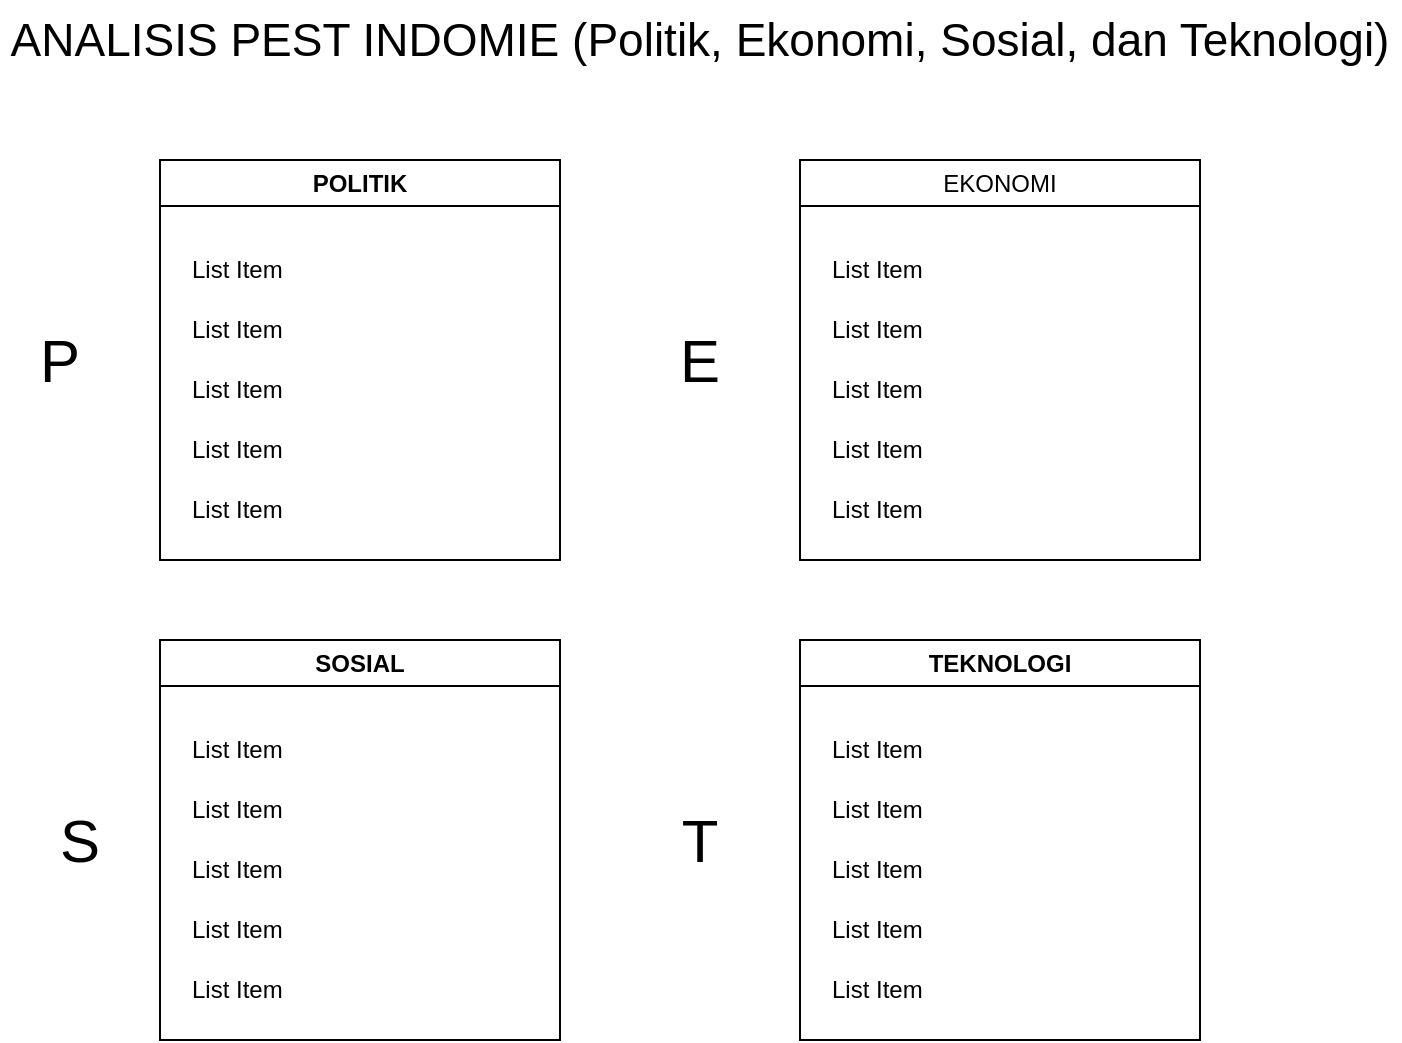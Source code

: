 <mxfile version="24.0.8" type="github">
  <diagram name="Page-1" id="bug_Sx25JCr8oRmvc6HJ">
    <mxGraphModel dx="993" dy="558" grid="1" gridSize="10" guides="1" tooltips="1" connect="1" arrows="1" fold="1" page="1" pageScale="1" pageWidth="850" pageHeight="1100" math="0" shadow="0">
      <root>
        <mxCell id="0" />
        <mxCell id="1" parent="0" />
        <mxCell id="NDeS4bwLdmGL08iCIY4G-2" value="&lt;font style=&quot;font-size: 23px;&quot;&gt;ANALISIS PEST INDOMIE (Politik, Ekonomi, Sosial, dan Teknologi)&lt;/font&gt;" style="text;html=1;align=center;verticalAlign=middle;whiteSpace=wrap;rounded=0;" vertex="1" parent="1">
          <mxGeometry x="40" y="40" width="700" height="40" as="geometry" />
        </mxCell>
        <mxCell id="NDeS4bwLdmGL08iCIY4G-8" value="" style="group" vertex="1" connectable="0" parent="1">
          <mxGeometry x="40" y="120" width="280" height="200" as="geometry" />
        </mxCell>
        <mxCell id="NDeS4bwLdmGL08iCIY4G-1" value="POLITIK" style="swimlane;whiteSpace=wrap;html=1;" vertex="1" parent="NDeS4bwLdmGL08iCIY4G-8">
          <mxGeometry x="80" width="200" height="200" as="geometry">
            <mxRectangle x="120" y="120" width="90" height="30" as="alternateBounds" />
          </mxGeometry>
        </mxCell>
        <mxCell id="NDeS4bwLdmGL08iCIY4G-16" value="List Item" style="text;strokeColor=none;fillColor=none;align=left;verticalAlign=middle;spacingLeft=4;spacingRight=4;overflow=hidden;points=[[0,0.5],[1,0.5]];portConstraint=eastwest;rotatable=0;whiteSpace=wrap;html=1;" vertex="1" parent="NDeS4bwLdmGL08iCIY4G-1">
          <mxGeometry x="10" y="40" width="180" height="30" as="geometry" />
        </mxCell>
        <mxCell id="NDeS4bwLdmGL08iCIY4G-18" value="List Item" style="text;strokeColor=none;fillColor=none;align=left;verticalAlign=middle;spacingLeft=4;spacingRight=4;overflow=hidden;points=[[0,0.5],[1,0.5]];portConstraint=eastwest;rotatable=0;whiteSpace=wrap;html=1;" vertex="1" parent="NDeS4bwLdmGL08iCIY4G-1">
          <mxGeometry x="10" y="70" width="180" height="30" as="geometry" />
        </mxCell>
        <mxCell id="NDeS4bwLdmGL08iCIY4G-19" value="List Item" style="text;strokeColor=none;fillColor=none;align=left;verticalAlign=middle;spacingLeft=4;spacingRight=4;overflow=hidden;points=[[0,0.5],[1,0.5]];portConstraint=eastwest;rotatable=0;whiteSpace=wrap;html=1;" vertex="1" parent="NDeS4bwLdmGL08iCIY4G-1">
          <mxGeometry x="10" y="100" width="180" height="30" as="geometry" />
        </mxCell>
        <mxCell id="NDeS4bwLdmGL08iCIY4G-20" value="List Item" style="text;strokeColor=none;fillColor=none;align=left;verticalAlign=middle;spacingLeft=4;spacingRight=4;overflow=hidden;points=[[0,0.5],[1,0.5]];portConstraint=eastwest;rotatable=0;whiteSpace=wrap;html=1;" vertex="1" parent="NDeS4bwLdmGL08iCIY4G-1">
          <mxGeometry x="10" y="130" width="180" height="30" as="geometry" />
        </mxCell>
        <mxCell id="NDeS4bwLdmGL08iCIY4G-21" value="List Item" style="text;strokeColor=none;fillColor=none;align=left;verticalAlign=middle;spacingLeft=4;spacingRight=4;overflow=hidden;points=[[0,0.5],[1,0.5]];portConstraint=eastwest;rotatable=0;whiteSpace=wrap;html=1;" vertex="1" parent="NDeS4bwLdmGL08iCIY4G-1">
          <mxGeometry x="10" y="160" width="180" height="30" as="geometry" />
        </mxCell>
        <mxCell id="NDeS4bwLdmGL08iCIY4G-4" value="&lt;font style=&quot;font-size: 30px;&quot;&gt;P&lt;/font&gt;" style="text;html=1;align=center;verticalAlign=middle;whiteSpace=wrap;rounded=0;" vertex="1" parent="NDeS4bwLdmGL08iCIY4G-8">
          <mxGeometry y="85" width="60" height="30" as="geometry" />
        </mxCell>
        <mxCell id="NDeS4bwLdmGL08iCIY4G-9" value="" style="group" vertex="1" connectable="0" parent="1">
          <mxGeometry x="360" y="120" width="280" height="200" as="geometry" />
        </mxCell>
        <mxCell id="NDeS4bwLdmGL08iCIY4G-27" value="" style="group" vertex="1" connectable="0" parent="NDeS4bwLdmGL08iCIY4G-9">
          <mxGeometry width="280" height="200" as="geometry" />
        </mxCell>
        <mxCell id="NDeS4bwLdmGL08iCIY4G-10" value="EKONOMI" style="swimlane;whiteSpace=wrap;html=1;fontStyle=0" vertex="1" parent="NDeS4bwLdmGL08iCIY4G-27">
          <mxGeometry x="80" width="200" height="200" as="geometry">
            <mxRectangle x="120" y="120" width="90" height="30" as="alternateBounds" />
          </mxGeometry>
        </mxCell>
        <mxCell id="NDeS4bwLdmGL08iCIY4G-22" value="List Item" style="text;strokeColor=none;fillColor=none;align=left;verticalAlign=middle;spacingLeft=4;spacingRight=4;overflow=hidden;points=[[0,0.5],[1,0.5]];portConstraint=eastwest;rotatable=0;whiteSpace=wrap;html=1;" vertex="1" parent="NDeS4bwLdmGL08iCIY4G-10">
          <mxGeometry x="10" y="40" width="180" height="30" as="geometry" />
        </mxCell>
        <mxCell id="NDeS4bwLdmGL08iCIY4G-23" value="List Item" style="text;strokeColor=none;fillColor=none;align=left;verticalAlign=middle;spacingLeft=4;spacingRight=4;overflow=hidden;points=[[0,0.5],[1,0.5]];portConstraint=eastwest;rotatable=0;whiteSpace=wrap;html=1;" vertex="1" parent="NDeS4bwLdmGL08iCIY4G-10">
          <mxGeometry x="10" y="70" width="180" height="30" as="geometry" />
        </mxCell>
        <mxCell id="NDeS4bwLdmGL08iCIY4G-24" value="List Item" style="text;strokeColor=none;fillColor=none;align=left;verticalAlign=middle;spacingLeft=4;spacingRight=4;overflow=hidden;points=[[0,0.5],[1,0.5]];portConstraint=eastwest;rotatable=0;whiteSpace=wrap;html=1;" vertex="1" parent="NDeS4bwLdmGL08iCIY4G-10">
          <mxGeometry x="10" y="100" width="180" height="30" as="geometry" />
        </mxCell>
        <mxCell id="NDeS4bwLdmGL08iCIY4G-25" value="List Item" style="text;strokeColor=none;fillColor=none;align=left;verticalAlign=middle;spacingLeft=4;spacingRight=4;overflow=hidden;points=[[0,0.5],[1,0.5]];portConstraint=eastwest;rotatable=0;whiteSpace=wrap;html=1;" vertex="1" parent="NDeS4bwLdmGL08iCIY4G-10">
          <mxGeometry x="10" y="130" width="180" height="30" as="geometry" />
        </mxCell>
        <mxCell id="NDeS4bwLdmGL08iCIY4G-26" value="List Item" style="text;strokeColor=none;fillColor=none;align=left;verticalAlign=middle;spacingLeft=4;spacingRight=4;overflow=hidden;points=[[0,0.5],[1,0.5]];portConstraint=eastwest;rotatable=0;whiteSpace=wrap;html=1;" vertex="1" parent="NDeS4bwLdmGL08iCIY4G-10">
          <mxGeometry x="10" y="160" width="180" height="30" as="geometry" />
        </mxCell>
        <mxCell id="NDeS4bwLdmGL08iCIY4G-11" value="&lt;font style=&quot;font-size: 30px;&quot;&gt;E&lt;/font&gt;" style="text;html=1;align=center;verticalAlign=middle;whiteSpace=wrap;rounded=0;fontStyle=0" vertex="1" parent="NDeS4bwLdmGL08iCIY4G-27">
          <mxGeometry y="85" width="60" height="30" as="geometry" />
        </mxCell>
        <mxCell id="NDeS4bwLdmGL08iCIY4G-12" value="" style="group" vertex="1" connectable="0" parent="1">
          <mxGeometry x="360" y="360" width="280" height="200" as="geometry" />
        </mxCell>
        <mxCell id="NDeS4bwLdmGL08iCIY4G-13" value="TEKNOLOGI" style="swimlane;whiteSpace=wrap;html=1;" vertex="1" parent="NDeS4bwLdmGL08iCIY4G-12">
          <mxGeometry x="80" width="200" height="200" as="geometry">
            <mxRectangle x="120" y="120" width="90" height="30" as="alternateBounds" />
          </mxGeometry>
        </mxCell>
        <mxCell id="NDeS4bwLdmGL08iCIY4G-33" value="List Item" style="text;strokeColor=none;fillColor=none;align=left;verticalAlign=middle;spacingLeft=4;spacingRight=4;overflow=hidden;points=[[0,0.5],[1,0.5]];portConstraint=eastwest;rotatable=0;whiteSpace=wrap;html=1;" vertex="1" parent="NDeS4bwLdmGL08iCIY4G-13">
          <mxGeometry x="10" y="40" width="180" height="30" as="geometry" />
        </mxCell>
        <mxCell id="NDeS4bwLdmGL08iCIY4G-34" value="List Item" style="text;strokeColor=none;fillColor=none;align=left;verticalAlign=middle;spacingLeft=4;spacingRight=4;overflow=hidden;points=[[0,0.5],[1,0.5]];portConstraint=eastwest;rotatable=0;whiteSpace=wrap;html=1;" vertex="1" parent="NDeS4bwLdmGL08iCIY4G-13">
          <mxGeometry x="10" y="70" width="180" height="30" as="geometry" />
        </mxCell>
        <mxCell id="NDeS4bwLdmGL08iCIY4G-35" value="List Item" style="text;strokeColor=none;fillColor=none;align=left;verticalAlign=middle;spacingLeft=4;spacingRight=4;overflow=hidden;points=[[0,0.5],[1,0.5]];portConstraint=eastwest;rotatable=0;whiteSpace=wrap;html=1;" vertex="1" parent="NDeS4bwLdmGL08iCIY4G-13">
          <mxGeometry x="10" y="100" width="180" height="30" as="geometry" />
        </mxCell>
        <mxCell id="NDeS4bwLdmGL08iCIY4G-36" value="List Item" style="text;strokeColor=none;fillColor=none;align=left;verticalAlign=middle;spacingLeft=4;spacingRight=4;overflow=hidden;points=[[0,0.5],[1,0.5]];portConstraint=eastwest;rotatable=0;whiteSpace=wrap;html=1;" vertex="1" parent="NDeS4bwLdmGL08iCIY4G-13">
          <mxGeometry x="10" y="130" width="180" height="30" as="geometry" />
        </mxCell>
        <mxCell id="NDeS4bwLdmGL08iCIY4G-37" value="List Item" style="text;strokeColor=none;fillColor=none;align=left;verticalAlign=middle;spacingLeft=4;spacingRight=4;overflow=hidden;points=[[0,0.5],[1,0.5]];portConstraint=eastwest;rotatable=0;whiteSpace=wrap;html=1;" vertex="1" parent="NDeS4bwLdmGL08iCIY4G-13">
          <mxGeometry x="10" y="160" width="180" height="30" as="geometry" />
        </mxCell>
        <mxCell id="NDeS4bwLdmGL08iCIY4G-14" value="&lt;font style=&quot;font-size: 30px;&quot;&gt;T&lt;/font&gt;" style="text;html=1;align=center;verticalAlign=middle;whiteSpace=wrap;rounded=0;" vertex="1" parent="NDeS4bwLdmGL08iCIY4G-12">
          <mxGeometry y="85" width="60" height="30" as="geometry" />
        </mxCell>
        <mxCell id="NDeS4bwLdmGL08iCIY4G-15" value="" style="group" vertex="1" connectable="0" parent="1">
          <mxGeometry x="50" y="360" width="270" height="200" as="geometry" />
        </mxCell>
        <mxCell id="NDeS4bwLdmGL08iCIY4G-3" value="SOSIAL" style="swimlane;whiteSpace=wrap;html=1;" vertex="1" parent="NDeS4bwLdmGL08iCIY4G-15">
          <mxGeometry x="70" width="200" height="200" as="geometry" />
        </mxCell>
        <mxCell id="NDeS4bwLdmGL08iCIY4G-28" value="List Item" style="text;strokeColor=none;fillColor=none;align=left;verticalAlign=middle;spacingLeft=4;spacingRight=4;overflow=hidden;points=[[0,0.5],[1,0.5]];portConstraint=eastwest;rotatable=0;whiteSpace=wrap;html=1;" vertex="1" parent="NDeS4bwLdmGL08iCIY4G-3">
          <mxGeometry x="10" y="40" width="180" height="30" as="geometry" />
        </mxCell>
        <mxCell id="NDeS4bwLdmGL08iCIY4G-29" value="List Item" style="text;strokeColor=none;fillColor=none;align=left;verticalAlign=middle;spacingLeft=4;spacingRight=4;overflow=hidden;points=[[0,0.5],[1,0.5]];portConstraint=eastwest;rotatable=0;whiteSpace=wrap;html=1;" vertex="1" parent="NDeS4bwLdmGL08iCIY4G-3">
          <mxGeometry x="10" y="70" width="180" height="30" as="geometry" />
        </mxCell>
        <mxCell id="NDeS4bwLdmGL08iCIY4G-30" value="List Item" style="text;strokeColor=none;fillColor=none;align=left;verticalAlign=middle;spacingLeft=4;spacingRight=4;overflow=hidden;points=[[0,0.5],[1,0.5]];portConstraint=eastwest;rotatable=0;whiteSpace=wrap;html=1;" vertex="1" parent="NDeS4bwLdmGL08iCIY4G-3">
          <mxGeometry x="10" y="100" width="180" height="30" as="geometry" />
        </mxCell>
        <mxCell id="NDeS4bwLdmGL08iCIY4G-31" value="List Item" style="text;strokeColor=none;fillColor=none;align=left;verticalAlign=middle;spacingLeft=4;spacingRight=4;overflow=hidden;points=[[0,0.5],[1,0.5]];portConstraint=eastwest;rotatable=0;whiteSpace=wrap;html=1;" vertex="1" parent="NDeS4bwLdmGL08iCIY4G-3">
          <mxGeometry x="10" y="130" width="180" height="30" as="geometry" />
        </mxCell>
        <mxCell id="NDeS4bwLdmGL08iCIY4G-32" value="List Item" style="text;strokeColor=none;fillColor=none;align=left;verticalAlign=middle;spacingLeft=4;spacingRight=4;overflow=hidden;points=[[0,0.5],[1,0.5]];portConstraint=eastwest;rotatable=0;whiteSpace=wrap;html=1;" vertex="1" parent="NDeS4bwLdmGL08iCIY4G-3">
          <mxGeometry x="10" y="160" width="180" height="30" as="geometry" />
        </mxCell>
        <mxCell id="NDeS4bwLdmGL08iCIY4G-6" value="&lt;font style=&quot;font-size: 30px;&quot;&gt;S&lt;/font&gt;" style="text;html=1;align=center;verticalAlign=middle;whiteSpace=wrap;rounded=0;" vertex="1" parent="NDeS4bwLdmGL08iCIY4G-15">
          <mxGeometry y="85" width="60" height="30" as="geometry" />
        </mxCell>
      </root>
    </mxGraphModel>
  </diagram>
</mxfile>
